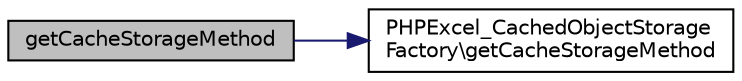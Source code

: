 digraph "getCacheStorageMethod"
{
  edge [fontname="Helvetica",fontsize="10",labelfontname="Helvetica",labelfontsize="10"];
  node [fontname="Helvetica",fontsize="10",shape=record];
  rankdir="LR";
  Node3 [label="getCacheStorageMethod",height=0.2,width=0.4,color="black", fillcolor="grey75", style="filled", fontcolor="black"];
  Node3 -> Node4 [color="midnightblue",fontsize="10",style="solid",fontname="Helvetica"];
  Node4 [label="PHPExcel_CachedObjectStorage\lFactory\\getCacheStorageMethod",height=0.2,width=0.4,color="black", fillcolor="white", style="filled",URL="$class_p_h_p_excel___cached_object_storage_factory.html#a3123b75366a30deb5130e1861a2a70fa"];
}
